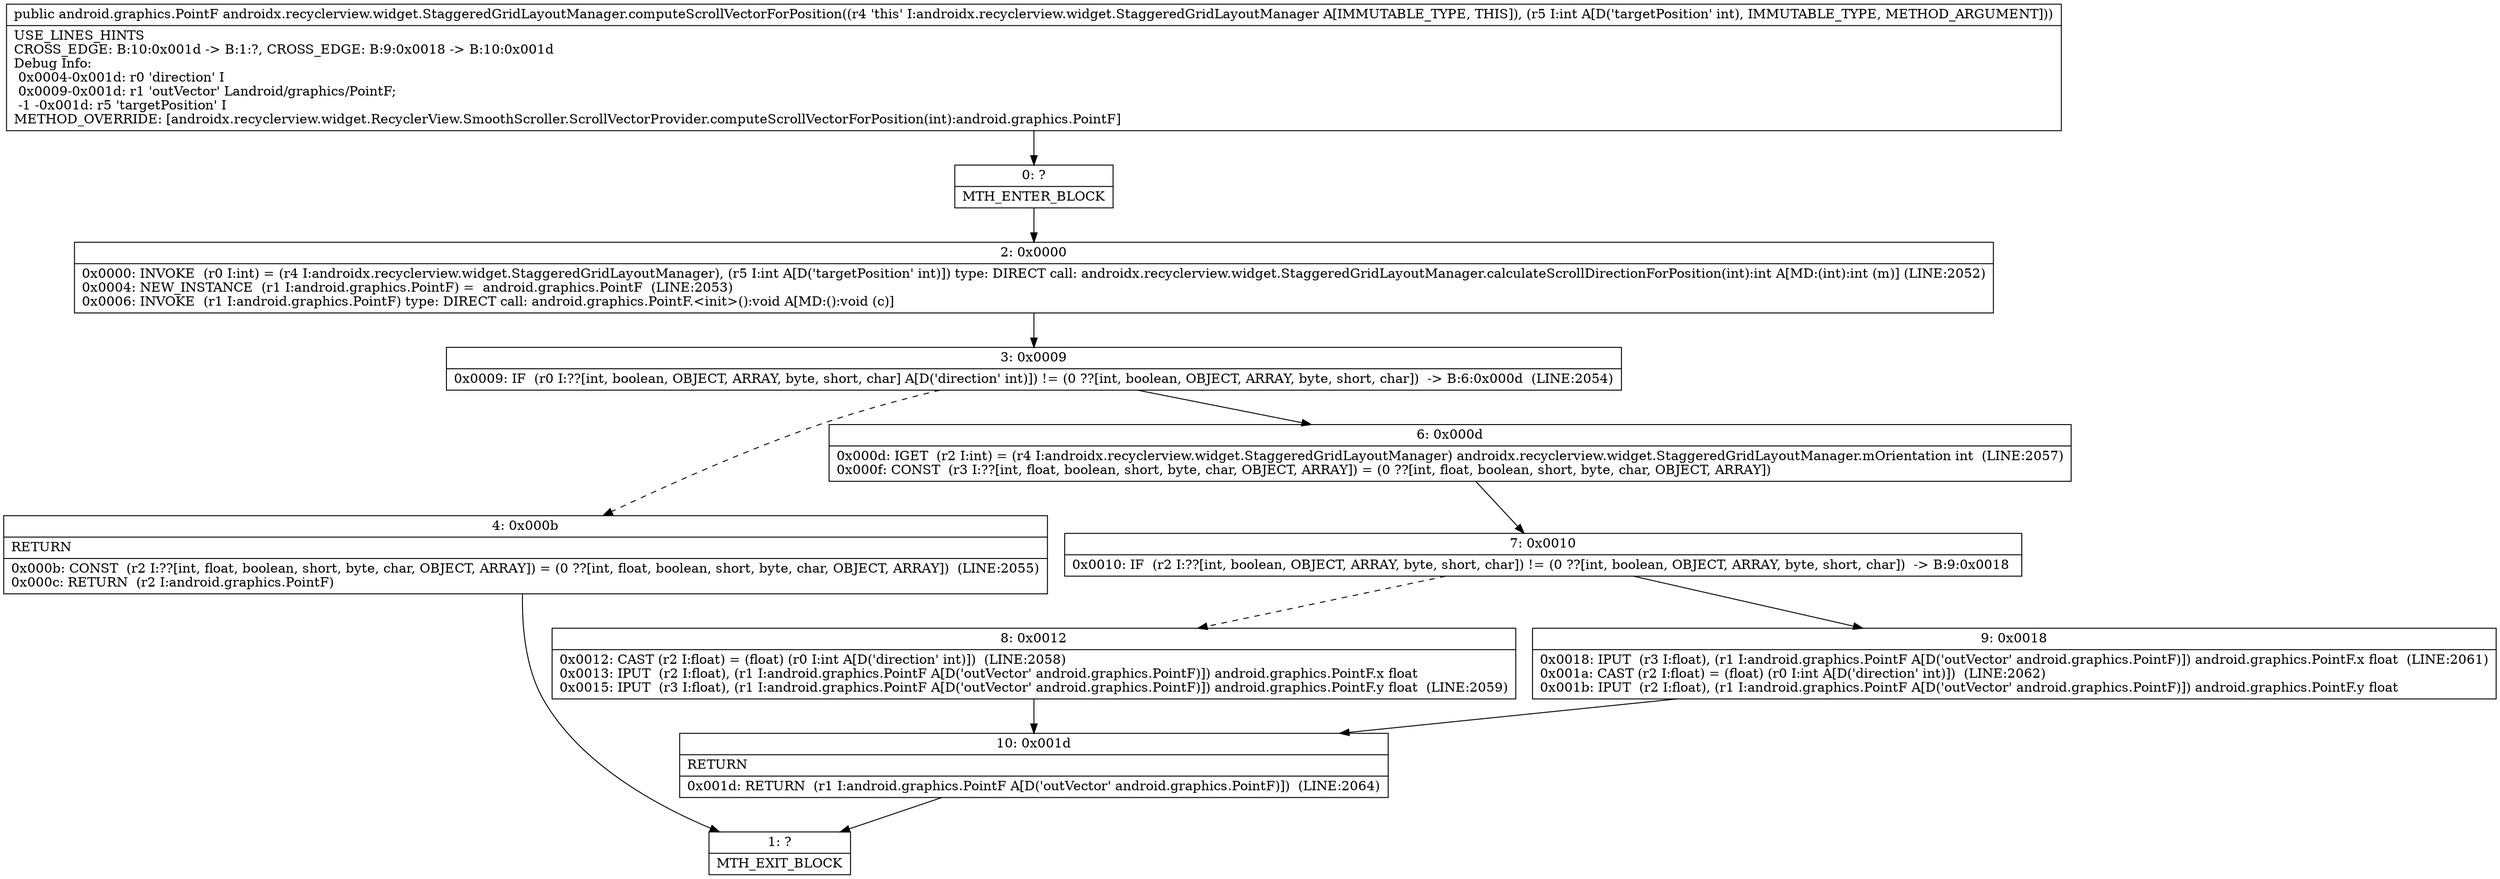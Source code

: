 digraph "CFG forandroidx.recyclerview.widget.StaggeredGridLayoutManager.computeScrollVectorForPosition(I)Landroid\/graphics\/PointF;" {
Node_0 [shape=record,label="{0\:\ ?|MTH_ENTER_BLOCK\l}"];
Node_2 [shape=record,label="{2\:\ 0x0000|0x0000: INVOKE  (r0 I:int) = (r4 I:androidx.recyclerview.widget.StaggeredGridLayoutManager), (r5 I:int A[D('targetPosition' int)]) type: DIRECT call: androidx.recyclerview.widget.StaggeredGridLayoutManager.calculateScrollDirectionForPosition(int):int A[MD:(int):int (m)] (LINE:2052)\l0x0004: NEW_INSTANCE  (r1 I:android.graphics.PointF) =  android.graphics.PointF  (LINE:2053)\l0x0006: INVOKE  (r1 I:android.graphics.PointF) type: DIRECT call: android.graphics.PointF.\<init\>():void A[MD:():void (c)]\l}"];
Node_3 [shape=record,label="{3\:\ 0x0009|0x0009: IF  (r0 I:??[int, boolean, OBJECT, ARRAY, byte, short, char] A[D('direction' int)]) != (0 ??[int, boolean, OBJECT, ARRAY, byte, short, char])  \-\> B:6:0x000d  (LINE:2054)\l}"];
Node_4 [shape=record,label="{4\:\ 0x000b|RETURN\l|0x000b: CONST  (r2 I:??[int, float, boolean, short, byte, char, OBJECT, ARRAY]) = (0 ??[int, float, boolean, short, byte, char, OBJECT, ARRAY])  (LINE:2055)\l0x000c: RETURN  (r2 I:android.graphics.PointF) \l}"];
Node_1 [shape=record,label="{1\:\ ?|MTH_EXIT_BLOCK\l}"];
Node_6 [shape=record,label="{6\:\ 0x000d|0x000d: IGET  (r2 I:int) = (r4 I:androidx.recyclerview.widget.StaggeredGridLayoutManager) androidx.recyclerview.widget.StaggeredGridLayoutManager.mOrientation int  (LINE:2057)\l0x000f: CONST  (r3 I:??[int, float, boolean, short, byte, char, OBJECT, ARRAY]) = (0 ??[int, float, boolean, short, byte, char, OBJECT, ARRAY]) \l}"];
Node_7 [shape=record,label="{7\:\ 0x0010|0x0010: IF  (r2 I:??[int, boolean, OBJECT, ARRAY, byte, short, char]) != (0 ??[int, boolean, OBJECT, ARRAY, byte, short, char])  \-\> B:9:0x0018 \l}"];
Node_8 [shape=record,label="{8\:\ 0x0012|0x0012: CAST (r2 I:float) = (float) (r0 I:int A[D('direction' int)])  (LINE:2058)\l0x0013: IPUT  (r2 I:float), (r1 I:android.graphics.PointF A[D('outVector' android.graphics.PointF)]) android.graphics.PointF.x float \l0x0015: IPUT  (r3 I:float), (r1 I:android.graphics.PointF A[D('outVector' android.graphics.PointF)]) android.graphics.PointF.y float  (LINE:2059)\l}"];
Node_10 [shape=record,label="{10\:\ 0x001d|RETURN\l|0x001d: RETURN  (r1 I:android.graphics.PointF A[D('outVector' android.graphics.PointF)])  (LINE:2064)\l}"];
Node_9 [shape=record,label="{9\:\ 0x0018|0x0018: IPUT  (r3 I:float), (r1 I:android.graphics.PointF A[D('outVector' android.graphics.PointF)]) android.graphics.PointF.x float  (LINE:2061)\l0x001a: CAST (r2 I:float) = (float) (r0 I:int A[D('direction' int)])  (LINE:2062)\l0x001b: IPUT  (r2 I:float), (r1 I:android.graphics.PointF A[D('outVector' android.graphics.PointF)]) android.graphics.PointF.y float \l}"];
MethodNode[shape=record,label="{public android.graphics.PointF androidx.recyclerview.widget.StaggeredGridLayoutManager.computeScrollVectorForPosition((r4 'this' I:androidx.recyclerview.widget.StaggeredGridLayoutManager A[IMMUTABLE_TYPE, THIS]), (r5 I:int A[D('targetPosition' int), IMMUTABLE_TYPE, METHOD_ARGUMENT]))  | USE_LINES_HINTS\lCROSS_EDGE: B:10:0x001d \-\> B:1:?, CROSS_EDGE: B:9:0x0018 \-\> B:10:0x001d\lDebug Info:\l  0x0004\-0x001d: r0 'direction' I\l  0x0009\-0x001d: r1 'outVector' Landroid\/graphics\/PointF;\l  \-1 \-0x001d: r5 'targetPosition' I\lMETHOD_OVERRIDE: [androidx.recyclerview.widget.RecyclerView.SmoothScroller.ScrollVectorProvider.computeScrollVectorForPosition(int):android.graphics.PointF]\l}"];
MethodNode -> Node_0;Node_0 -> Node_2;
Node_2 -> Node_3;
Node_3 -> Node_4[style=dashed];
Node_3 -> Node_6;
Node_4 -> Node_1;
Node_6 -> Node_7;
Node_7 -> Node_8[style=dashed];
Node_7 -> Node_9;
Node_8 -> Node_10;
Node_10 -> Node_1;
Node_9 -> Node_10;
}

